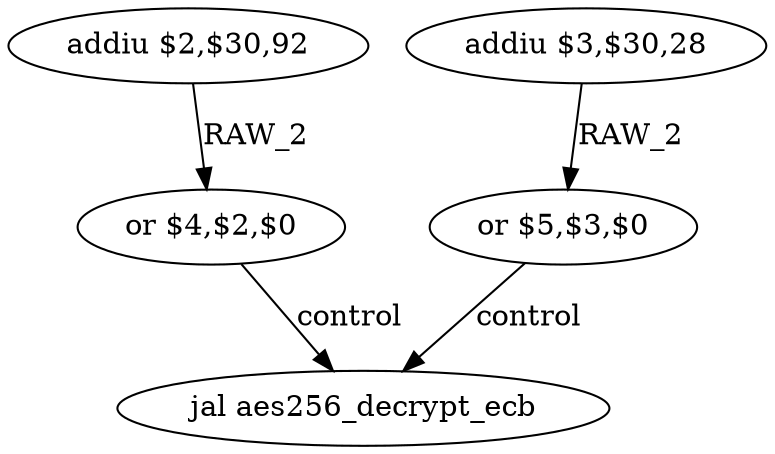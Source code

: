 digraph G1 {
node [shape = ellipse];
i0 [label = "addiu $2,$30,92"] ;
i0 ->  i2 [label= "RAW_2"];
i2 [label = "or $4,$2,$0"] ;
i2 ->  i4 [label= "control"];
i4 [label = "jal aes256_decrypt_ecb"] ;
i1 [label = "addiu $3,$30,28"] ;
i1 ->  i3 [label= "RAW_2"];
i3 [label = "or $5,$3,$0"] ;
i3 ->  i4 [label= "control"];
}
